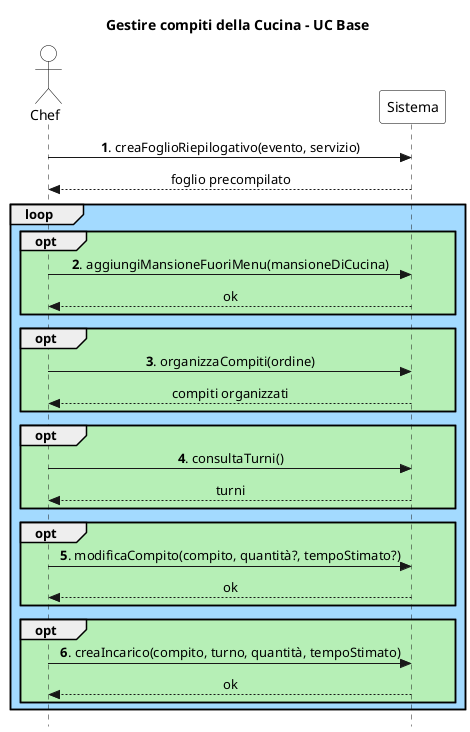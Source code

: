 @startuml
skinparam Style strictuml
skinparam SequenceMessageAlign center

skinparam sequence {
    ActorBorderColor Black
    ActorBackgroundColor White
    ParticipantBorderColor Black
    ParticipantBackgroundColor White
}

actor Chef
participant Sistema

title Gestire compiti della Cucina - UC Base

Chef -> Sistema: **1**. creaFoglioRiepilogativo(evento, servizio)
return foglio precompilato

loop #a3daff
    opt #b6efb6
        Chef -> Sistema: **2**. aggiungiMansioneFuoriMenu(mansioneDiCucina)
        return ok
    end

    opt #b6efb6
        Chef -> Sistema: **3**. organizzaCompiti(ordine)
        return compiti organizzati
    end

    opt #b6efb6
        Chef -> Sistema: **4**. consultaTurni()
        return turni
    end

    opt #b6efb6
        Chef -> Sistema: **5**. modificaCompito(compito, quantità?, tempoStimato?)
        return ok
    end

    opt #b6efb6
        Chef -> Sistema: **6**. creaIncarico(compito, turno, quantità, tempoStimato)
        return ok
    end

end


@enduml